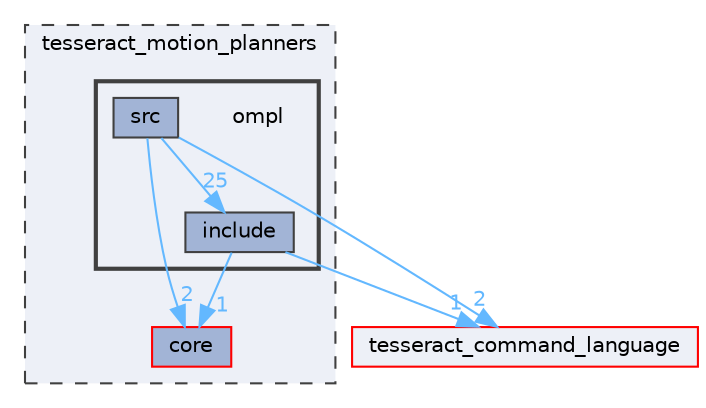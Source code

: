 digraph "tesseract_motion_planners/ompl"
{
 // LATEX_PDF_SIZE
  bgcolor="transparent";
  edge [fontname=Helvetica,fontsize=10,labelfontname=Helvetica,labelfontsize=10];
  node [fontname=Helvetica,fontsize=10,shape=box,height=0.2,width=0.4];
  compound=true
  subgraph clusterdir_ae3a79ad3cbc8e5dda6288dc4d617504 {
    graph [ bgcolor="#edf0f7", pencolor="grey25", label="tesseract_motion_planners", fontname=Helvetica,fontsize=10 style="filled,dashed", URL="dir_ae3a79ad3cbc8e5dda6288dc4d617504.html",tooltip=""]
  dir_ba42fb948e9041f2f8c5ac347b7f6bb7 [label="core", fillcolor="#a2b4d6", color="red", style="filled", URL="dir_ba42fb948e9041f2f8c5ac347b7f6bb7.html",tooltip=""];
  subgraph clusterdir_7d12ad75758aad2a29205723bf062a66 {
    graph [ bgcolor="#edf0f7", pencolor="grey25", label="", fontname=Helvetica,fontsize=10 style="filled,bold", URL="dir_7d12ad75758aad2a29205723bf062a66.html",tooltip=""]
    dir_7d12ad75758aad2a29205723bf062a66 [shape=plaintext, label="ompl"];
  dir_294d2be21c0470709e81d367ed7ce6a9 [label="include", fillcolor="#a2b4d6", color="grey25", style="filled", URL="dir_294d2be21c0470709e81d367ed7ce6a9.html",tooltip=""];
  dir_211f305dc40a6105d6cd083ed91b86fd [label="src", fillcolor="#a2b4d6", color="grey25", style="filled", URL="dir_211f305dc40a6105d6cd083ed91b86fd.html",tooltip=""];
  }
  }
  dir_fa47c2fa9b13a12fc195f1b83854b816 [label="tesseract_command_language", fillcolor="#edf0f7", color="red", style="filled", URL="dir_fa47c2fa9b13a12fc195f1b83854b816.html",tooltip=""];
  dir_294d2be21c0470709e81d367ed7ce6a9->dir_ba42fb948e9041f2f8c5ac347b7f6bb7 [headlabel="1", labeldistance=1.5 headhref="dir_000014_000000.html" color="steelblue1" fontcolor="steelblue1"];
  dir_294d2be21c0470709e81d367ed7ce6a9->dir_fa47c2fa9b13a12fc195f1b83854b816 [headlabel="1", labeldistance=1.5 headhref="dir_000014_000060.html" color="steelblue1" fontcolor="steelblue1"];
  dir_211f305dc40a6105d6cd083ed91b86fd->dir_294d2be21c0470709e81d367ed7ce6a9 [headlabel="25", labeldistance=1.5 headhref="dir_000050_000014.html" color="steelblue1" fontcolor="steelblue1"];
  dir_211f305dc40a6105d6cd083ed91b86fd->dir_ba42fb948e9041f2f8c5ac347b7f6bb7 [headlabel="2", labeldistance=1.5 headhref="dir_000050_000000.html" color="steelblue1" fontcolor="steelblue1"];
  dir_211f305dc40a6105d6cd083ed91b86fd->dir_fa47c2fa9b13a12fc195f1b83854b816 [headlabel="2", labeldistance=1.5 headhref="dir_000050_000060.html" color="steelblue1" fontcolor="steelblue1"];
}
